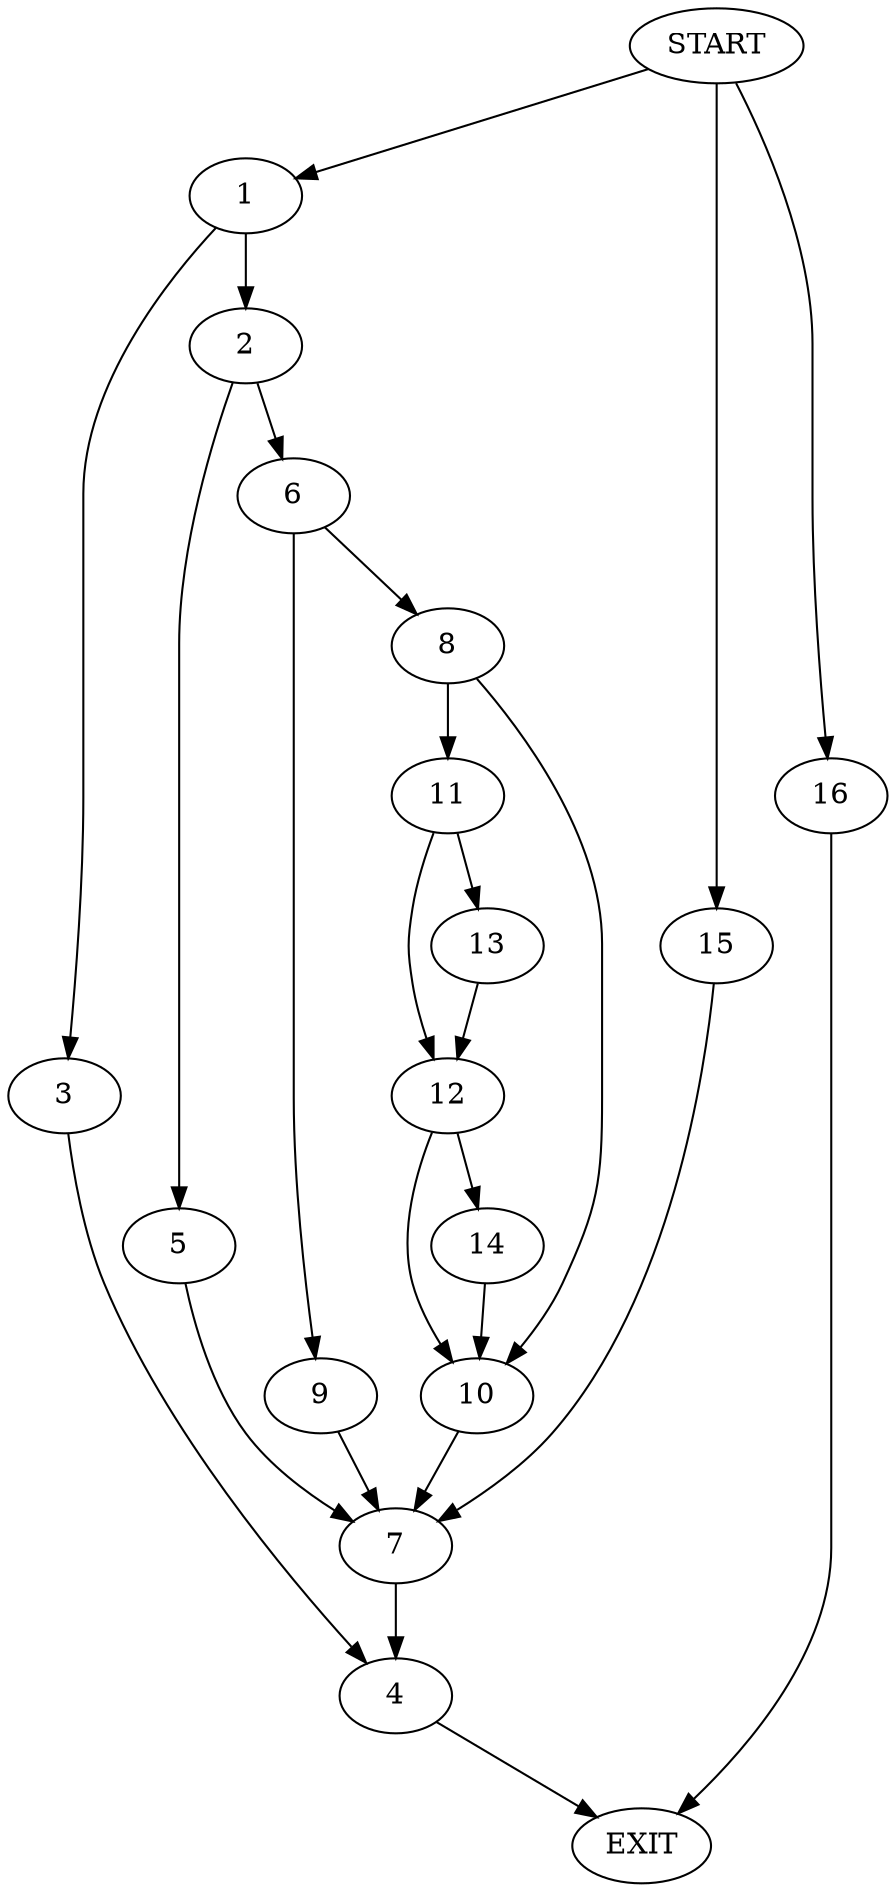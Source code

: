 digraph {
0 [label="START"]
17 [label="EXIT"]
0 -> 1
1 -> 2
1 -> 3
3 -> 4
2 -> 5
2 -> 6
5 -> 7
6 -> 8
6 -> 9
7 -> 4
8 -> 10
8 -> 11
9 -> 7
10 -> 7
11 -> 12
11 -> 13
12 -> 10
12 -> 14
13 -> 12
14 -> 10
0 -> 15
15 -> 7
0 -> 16
16 -> 17
4 -> 17
}
